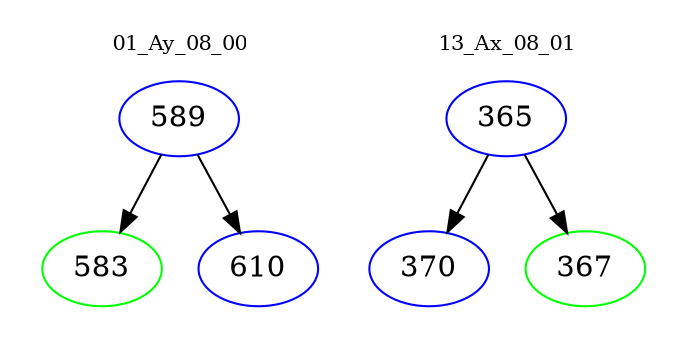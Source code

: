 digraph{
subgraph cluster_0 {
color = white
label = "01_Ay_08_00";
fontsize=10;
T0_589 [label="589", color="blue"]
T0_589 -> T0_583 [color="black"]
T0_583 [label="583", color="green"]
T0_589 -> T0_610 [color="black"]
T0_610 [label="610", color="blue"]
}
subgraph cluster_1 {
color = white
label = "13_Ax_08_01";
fontsize=10;
T1_365 [label="365", color="blue"]
T1_365 -> T1_370 [color="black"]
T1_370 [label="370", color="blue"]
T1_365 -> T1_367 [color="black"]
T1_367 [label="367", color="green"]
}
}
